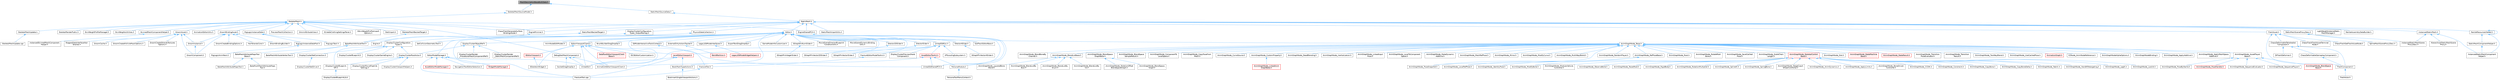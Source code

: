 digraph "MeshDescriptionBaseBulkData.h"
{
 // INTERACTIVE_SVG=YES
 // LATEX_PDF_SIZE
  bgcolor="transparent";
  edge [fontname=Helvetica,fontsize=10,labelfontname=Helvetica,labelfontsize=10];
  node [fontname=Helvetica,fontsize=10,shape=box,height=0.2,width=0.4];
  Node1 [id="Node000001",label="MeshDescriptionBaseBulkData.h",height=0.2,width=0.4,color="gray40", fillcolor="grey60", style="filled", fontcolor="black",tooltip=" "];
  Node1 -> Node2 [id="edge1_Node000001_Node000002",dir="back",color="steelblue1",style="solid",tooltip=" "];
  Node2 [id="Node000002",label="SkeletalMeshSourceModel.h",height=0.2,width=0.4,color="grey40", fillcolor="white", style="filled",URL="$d0/dc6/SkeletalMeshSourceModel_8h.html",tooltip=" "];
  Node2 -> Node3 [id="edge2_Node000002_Node000003",dir="back",color="steelblue1",style="solid",tooltip=" "];
  Node3 [id="Node000003",label="SkeletalMesh.h",height=0.2,width=0.4,color="grey40", fillcolor="white", style="filled",URL="$d6/de7/SkeletalMesh_8h.html",tooltip=" "];
  Node3 -> Node4 [id="edge3_Node000003_Node000004",dir="back",color="steelblue1",style="solid",tooltip=" "];
  Node4 [id="Node000004",label="AnimationEditorUtils.h",height=0.2,width=0.4,color="grey40", fillcolor="white", style="filled",URL="$df/d23/AnimationEditorUtils_8h.html",tooltip=" "];
  Node3 -> Node5 [id="edge4_Node000003_Node000005",dir="back",color="steelblue1",style="solid",tooltip=" "];
  Node5 [id="Node000005",label="ChaosFleshGenerateSurface\lBindingsNode.h",height=0.2,width=0.4,color="grey40", fillcolor="white", style="filled",URL="$db/dca/ChaosFleshGenerateSurfaceBindingsNode_8h.html",tooltip=" "];
  Node3 -> Node6 [id="edge5_Node000003_Node000006",dir="back",color="steelblue1",style="solid",tooltip=" "];
  Node6 [id="Node000006",label="DebugSkelMeshComponent.h",height=0.2,width=0.4,color="grey40", fillcolor="white", style="filled",URL="$d5/d33/DebugSkelMeshComponent_8h.html",tooltip=" "];
  Node6 -> Node7 [id="edge6_Node000006_Node000007",dir="back",color="steelblue1",style="solid",tooltip=" "];
  Node7 [id="Node000007",label="AnimationEditorViewportClient.h",height=0.2,width=0.4,color="grey40", fillcolor="white", style="filled",URL="$d1/d45/AnimationEditorViewportClient_8h.html",tooltip=" "];
  Node6 -> Node8 [id="edge7_Node000006_Node000008",dir="back",color="steelblue1",style="solid",tooltip=" "];
  Node8 [id="Node000008",label="SocketDragDropOp.h",height=0.2,width=0.4,color="grey40", fillcolor="white", style="filled",URL="$d2/d53/SocketDragDropOp_8h.html",tooltip=" "];
  Node6 -> Node9 [id="edge8_Node000006_Node000009",dir="back",color="steelblue1",style="solid",tooltip=" "];
  Node9 [id="Node000009",label="UnrealEd.h",height=0.2,width=0.4,color="grey40", fillcolor="white", style="filled",URL="$d2/d5f/UnrealEd_8h.html",tooltip=" "];
  Node3 -> Node10 [id="edge9_Node000003_Node000010",dir="back",color="steelblue1",style="solid",tooltip=" "];
  Node10 [id="Node000010",label="EngineMinimal.h",height=0.2,width=0.4,color="grey40", fillcolor="white", style="filled",URL="$d0/d2c/EngineMinimal_8h.html",tooltip=" "];
  Node10 -> Node11 [id="edge10_Node000010_Node000011",dir="back",color="steelblue1",style="solid",tooltip=" "];
  Node11 [id="Node000011",label="Engine.h",height=0.2,width=0.4,color="grey40", fillcolor="white", style="filled",URL="$d1/d34/Public_2Engine_8h.html",tooltip=" "];
  Node3 -> Node12 [id="edge11_Node000003_Node000012",dir="back",color="steelblue1",style="solid",tooltip=" "];
  Node12 [id="Node000012",label="EngineSharedPCH.h",height=0.2,width=0.4,color="grey40", fillcolor="white", style="filled",URL="$dc/dbb/EngineSharedPCH_8h.html",tooltip=" "];
  Node12 -> Node13 [id="edge12_Node000012_Node000013",dir="back",color="steelblue1",style="solid",tooltip=" "];
  Node13 [id="Node000013",label="UnrealEdSharedPCH.h",height=0.2,width=0.4,color="grey40", fillcolor="white", style="filled",URL="$d1/de6/UnrealEdSharedPCH_8h.html",tooltip=" "];
  Node3 -> Node14 [id="edge13_Node000003_Node000014",dir="back",color="steelblue1",style="solid",tooltip=" "];
  Node14 [id="Node000014",label="GroomAsset.h",height=0.2,width=0.4,color="grey40", fillcolor="white", style="filled",URL="$d8/df1/GroomAsset_8h.html",tooltip=" "];
  Node14 -> Node15 [id="edge14_Node000014_Node000015",dir="back",color="steelblue1",style="solid",tooltip=" "];
  Node15 [id="Node000015",label="GroomCache.h",height=0.2,width=0.4,color="grey40", fillcolor="white", style="filled",URL="$d7/d6e/GroomCache_8h.html",tooltip=" "];
  Node14 -> Node16 [id="edge15_Node000014_Node000016",dir="back",color="steelblue1",style="solid",tooltip=" "];
  Node16 [id="Node000016",label="GroomComponent.h",height=0.2,width=0.4,color="grey40", fillcolor="white", style="filled",URL="$de/d2e/GroomComponent_8h.html",tooltip=" "];
  Node14 -> Node17 [id="edge16_Node000014_Node000017",dir="back",color="steelblue1",style="solid",tooltip=" "];
  Node17 [id="Node000017",label="GroomCreateFollicleMaskOptions.h",height=0.2,width=0.4,color="grey40", fillcolor="white", style="filled",URL="$d7/d8b/GroomCreateFollicleMaskOptions_8h.html",tooltip=" "];
  Node14 -> Node18 [id="edge17_Node000014_Node000018",dir="back",color="steelblue1",style="solid",tooltip=" "];
  Node18 [id="Node000018",label="GroomCreateStrandsTextures\lOptions.h",height=0.2,width=0.4,color="grey40", fillcolor="white", style="filled",URL="$da/dfc/GroomCreateStrandsTexturesOptions_8h.html",tooltip=" "];
  Node14 -> Node19 [id="edge18_Node000014_Node000019",dir="back",color="steelblue1",style="solid",tooltip=" "];
  Node19 [id="Node000019",label="GroomInstance.h",height=0.2,width=0.4,color="grey40", fillcolor="white", style="filled",URL="$dd/d47/GroomInstance_8h.html",tooltip=" "];
  Node19 -> Node16 [id="edge19_Node000019_Node000016",dir="back",color="steelblue1",style="solid",tooltip=" "];
  Node14 -> Node20 [id="edge20_Node000014_Node000020",dir="back",color="steelblue1",style="solid",tooltip=" "];
  Node20 [id="Node000020",label="NiagaraDataInterfaceHair\lStrands.h",height=0.2,width=0.4,color="grey40", fillcolor="white", style="filled",URL="$da/dd2/NiagaraDataInterfaceHairStrands_8h.html",tooltip=" "];
  Node3 -> Node21 [id="edge21_Node000003_Node000021",dir="back",color="steelblue1",style="solid",tooltip=" "];
  Node21 [id="Node000021",label="GroomBindingAsset.h",height=0.2,width=0.4,color="grey40", fillcolor="white", style="filled",URL="$de/d26/GroomBindingAsset_8h.html",tooltip=" "];
  Node21 -> Node22 [id="edge22_Node000021_Node000022",dir="back",color="steelblue1",style="solid",tooltip=" "];
  Node22 [id="Node000022",label="GroomBindingBuilder.h",height=0.2,width=0.4,color="grey40", fillcolor="white", style="filled",URL="$d2/d2f/GroomBindingBuilder_8h.html",tooltip=" "];
  Node21 -> Node16 [id="edge23_Node000021_Node000016",dir="back",color="steelblue1",style="solid",tooltip=" "];
  Node21 -> Node23 [id="edge24_Node000021_Node000023",dir="back",color="steelblue1",style="solid",tooltip=" "];
  Node23 [id="Node000023",label="GroomCreateBindingOptions.h",height=0.2,width=0.4,color="grey40", fillcolor="white", style="filled",URL="$d5/dba/GroomCreateBindingOptions_8h.html",tooltip=" "];
  Node21 -> Node19 [id="edge25_Node000021_Node000019",dir="back",color="steelblue1",style="solid",tooltip=" "];
  Node21 -> Node24 [id="edge26_Node000021_Node000024",dir="back",color="steelblue1",style="solid",tooltip=" "];
  Node24 [id="Node000024",label="HairStrandsCore.h",height=0.2,width=0.4,color="grey40", fillcolor="white", style="filled",URL="$d7/def/HairStrandsCore_8h.html",tooltip=" "];
  Node3 -> Node25 [id="edge27_Node000003_Node000025",dir="back",color="steelblue1",style="solid",tooltip=" "];
  Node25 [id="Node000025",label="PreviewMeshCollection.h",height=0.2,width=0.4,color="grey40", fillcolor="white", style="filled",URL="$dc/d45/PreviewMeshCollection_8h.html",tooltip=" "];
  Node3 -> Node26 [id="edge28_Node000003_Node000026",dir="back",color="steelblue1",style="solid",tooltip=" "];
  Node26 [id="Node000026",label="RigLogicInstanceData.h",height=0.2,width=0.4,color="grey40", fillcolor="white", style="filled",URL="$d5/d38/RigLogicInstanceData_8h.html",tooltip=" "];
  Node26 -> Node27 [id="edge29_Node000026_Node000027",dir="back",color="steelblue1",style="solid",tooltip=" "];
  Node27 [id="Node000027",label="RigLogicInstanceDataPool.h",height=0.2,width=0.4,color="grey40", fillcolor="white", style="filled",URL="$d3/df0/RigLogicInstanceDataPool_8h.html",tooltip=" "];
  Node27 -> Node28 [id="edge30_Node000027_Node000028",dir="back",color="steelblue1",style="solid",tooltip=" "];
  Node28 [id="Node000028",label="RigLogicAnimNext.h",height=0.2,width=0.4,color="grey40", fillcolor="white", style="filled",URL="$d6/dae/RigLogicAnimNext_8h.html",tooltip=" "];
  Node26 -> Node29 [id="edge31_Node000026_Node000029",dir="back",color="steelblue1",style="solid",tooltip=" "];
  Node29 [id="Node000029",label="RigLogicTask.h",height=0.2,width=0.4,color="grey40", fillcolor="white", style="filled",URL="$dd/de7/RigLogicTask_8h.html",tooltip=" "];
  Node3 -> Node30 [id="edge32_Node000003_Node000030",dir="back",color="steelblue1",style="solid",tooltip=" "];
  Node30 [id="Node000030",label="SAnimAttributeView.h",height=0.2,width=0.4,color="grey40", fillcolor="white", style="filled",URL="$df/d42/SAnimAttributeView_8h.html",tooltip=" "];
  Node3 -> Node31 [id="edge33_Node000003_Node000031",dir="back",color="steelblue1",style="solid",tooltip=" "];
  Node31 [id="Node000031",label="SCreateClothingSettingsPanel.h",height=0.2,width=0.4,color="grey40", fillcolor="white", style="filled",URL="$d1/d49/SCreateClothingSettingsPanel_8h.html",tooltip=" "];
  Node3 -> Node32 [id="edge34_Node000003_Node000032",dir="back",color="steelblue1",style="solid",tooltip=" "];
  Node32 [id="Node000032",label="SSkinWeightProfileImport\lOptions.h",height=0.2,width=0.4,color="grey40", fillcolor="white", style="filled",URL="$d9/d21/SSkinWeightProfileImportOptions_8h.html",tooltip=" "];
  Node3 -> Node33 [id="edge35_Node000003_Node000033",dir="back",color="steelblue1",style="solid",tooltip=" "];
  Node33 [id="Node000033",label="SkelImport.h",height=0.2,width=0.4,color="grey40", fillcolor="white", style="filled",URL="$d2/d8b/SkelImport_8h.html",tooltip=" "];
  Node3 -> Node34 [id="edge36_Node000003_Node000034",dir="back",color="steelblue1",style="solid",tooltip=" "];
  Node34 [id="Node000034",label="SkeletalMeshBackedTarget.h",height=0.2,width=0.4,color="grey40", fillcolor="white", style="filled",URL="$d7/da8/SkeletalMeshBackedTarget_8h.html",tooltip=" "];
  Node34 -> Node35 [id="edge37_Node000034_Node000035",dir="back",color="steelblue1",style="solid",tooltip=" "];
  Node35 [id="Node000035",label="BakeMeshAttributeTool.h",height=0.2,width=0.4,color="grey40", fillcolor="white", style="filled",URL="$d0/d82/BakeMeshAttributeTool_8h.html",tooltip=" "];
  Node35 -> Node36 [id="edge38_Node000035_Node000036",dir="back",color="steelblue1",style="solid",tooltip=" "];
  Node36 [id="Node000036",label="BakeMeshAttributeMapsTool\lBase.h",height=0.2,width=0.4,color="grey40", fillcolor="white", style="filled",URL="$dc/d68/BakeMeshAttributeMapsToolBase_8h.html",tooltip=" "];
  Node36 -> Node37 [id="edge39_Node000036_Node000037",dir="back",color="steelblue1",style="solid",tooltip=" "];
  Node37 [id="Node000037",label="BakeMeshAttributeMapsTool.h",height=0.2,width=0.4,color="grey40", fillcolor="white", style="filled",URL="$d8/d14/BakeMeshAttributeMapsTool_8h.html",tooltip=" "];
  Node36 -> Node38 [id="edge40_Node000036_Node000038",dir="back",color="steelblue1",style="solid",tooltip=" "];
  Node38 [id="Node000038",label="BakeMultiMeshAttributeMaps\lTool.h",height=0.2,width=0.4,color="grey40", fillcolor="white", style="filled",URL="$d7/d65/BakeMultiMeshAttributeMapsTool_8h.html",tooltip=" "];
  Node35 -> Node39 [id="edge41_Node000035_Node000039",dir="back",color="steelblue1",style="solid",tooltip=" "];
  Node39 [id="Node000039",label="BakeMeshAttributeVertexTool.h",height=0.2,width=0.4,color="grey40", fillcolor="white", style="filled",URL="$d6/d76/BakeMeshAttributeVertexTool_8h.html",tooltip=" "];
  Node3 -> Node40 [id="edge42_Node000003_Node000040",dir="back",color="steelblue1",style="solid",tooltip=" "];
  Node40 [id="Node000040",label="SkeletalMeshUpdate.h",height=0.2,width=0.4,color="grey40", fillcolor="white", style="filled",URL="$df/d79/SkeletalMeshUpdate_8h.html",tooltip=" "];
  Node40 -> Node41 [id="edge43_Node000040_Node000041",dir="back",color="steelblue1",style="solid",tooltip=" "];
  Node41 [id="Node000041",label="SkeletalMeshUpdate.cpp",height=0.2,width=0.4,color="grey40", fillcolor="white", style="filled",URL="$db/d45/SkeletalMeshUpdate_8cpp.html",tooltip=" "];
  Node3 -> Node42 [id="edge44_Node000003_Node000042",dir="back",color="steelblue1",style="solid",tooltip=" "];
  Node42 [id="Node000042",label="SkeletalRenderPublic.h",height=0.2,width=0.4,color="grey40", fillcolor="white", style="filled",URL="$d5/d40/SkeletalRenderPublic_8h.html",tooltip=" "];
  Node3 -> Node43 [id="edge45_Node000003_Node000043",dir="back",color="steelblue1",style="solid",tooltip=" "];
  Node43 [id="Node000043",label="SkinWeightProfileManager.h",height=0.2,width=0.4,color="grey40", fillcolor="white", style="filled",URL="$d4/d83/SkinWeightProfileManager_8h.html",tooltip=" "];
  Node3 -> Node44 [id="edge46_Node000003_Node000044",dir="back",color="steelblue1",style="solid",tooltip=" "];
  Node44 [id="Node000044",label="SkinWeightsUtilities.h",height=0.2,width=0.4,color="grey40", fillcolor="white", style="filled",URL="$d1/d40/SkinWeightsUtilities_8h.html",tooltip=" "];
  Node3 -> Node45 [id="edge47_Node000003_Node000045",dir="back",color="steelblue1",style="solid",tooltip=" "];
  Node45 [id="Node000045",label="SkinnedMeshComponentHelper.h",height=0.2,width=0.4,color="grey40", fillcolor="white", style="filled",URL="$db/d81/SkinnedMeshComponentHelper_8h.html",tooltip=" "];
  Node45 -> Node46 [id="edge48_Node000045_Node000046",dir="back",color="steelblue1",style="solid",tooltip=" "];
  Node46 [id="Node000046",label="InstancedSkinnedMeshComponent\lHelper.h",height=0.2,width=0.4,color="grey40", fillcolor="white", style="filled",URL="$d1/d86/InstancedSkinnedMeshComponentHelper_8h.html",tooltip=" "];
  Node1 -> Node47 [id="edge49_Node000001_Node000047",dir="back",color="steelblue1",style="solid",tooltip=" "];
  Node47 [id="Node000047",label="StaticMeshSourceData.h",height=0.2,width=0.4,color="grey40", fillcolor="white", style="filled",URL="$d5/dda/StaticMeshSourceData_8h.html",tooltip=" "];
  Node47 -> Node48 [id="edge50_Node000047_Node000048",dir="back",color="steelblue1",style="solid",tooltip=" "];
  Node48 [id="Node000048",label="StaticMesh.h",height=0.2,width=0.4,color="grey40", fillcolor="white", style="filled",URL="$dc/d8f/StaticMesh_8h.html",tooltip=" "];
  Node48 -> Node5 [id="edge51_Node000048_Node000005",dir="back",color="steelblue1",style="solid",tooltip=" "];
  Node48 -> Node49 [id="edge52_Node000048_Node000049",dir="back",color="steelblue1",style="solid",tooltip=" "];
  Node49 [id="Node000049",label="DisplayClusterConfiguration\lTypes_OutputRemap.h",height=0.2,width=0.4,color="grey40", fillcolor="white", style="filled",URL="$d9/d4f/DisplayClusterConfigurationTypes__OutputRemap_8h.html",tooltip=" "];
  Node49 -> Node50 [id="edge53_Node000049_Node000050",dir="back",color="steelblue1",style="solid",tooltip=" "];
  Node50 [id="Node000050",label="DisplayClusterConfiguration\lTypes.h",height=0.2,width=0.4,color="grey40", fillcolor="white", style="filled",URL="$d5/dc6/DisplayClusterConfigurationTypes_8h.html",tooltip=" "];
  Node50 -> Node51 [id="edge54_Node000050_Node000051",dir="back",color="steelblue1",style="solid",tooltip=" "];
  Node51 [id="Node000051",label="DisplayClusterBlueprint.h",height=0.2,width=0.4,color="grey40", fillcolor="white", style="filled",URL="$d0/d44/DisplayClusterBlueprint_8h.html",tooltip=" "];
  Node50 -> Node52 [id="edge55_Node000050_Node000052",dir="back",color="steelblue1",style="solid",tooltip=" "];
  Node52 [id="Node000052",label="DisplayClusterGameEngine.h",height=0.2,width=0.4,color="grey40", fillcolor="white", style="filled",URL="$da/d8f/DisplayClusterGameEngine_8h.html",tooltip=" "];
  Node50 -> Node53 [id="edge56_Node000050_Node000053",dir="back",color="steelblue1",style="solid",tooltip=" "];
  Node53 [id="Node000053",label="DisplayClusterNetConnection.h",height=0.2,width=0.4,color="grey40", fillcolor="white", style="filled",URL="$d0/df0/DisplayClusterNetConnection_8h.html",tooltip=" "];
  Node53 -> Node54 [id="edge57_Node000053_Node000054",dir="back",color="steelblue1",style="solid",tooltip=" "];
  Node54 [id="Node000054",label="DisplayClusterNetDriver.h",height=0.2,width=0.4,color="grey40", fillcolor="white", style="filled",URL="$db/de1/DisplayClusterNetDriver_8h.html",tooltip=" "];
  Node50 -> Node55 [id="edge58_Node000050_Node000055",dir="back",color="steelblue1",style="solid",tooltip=" "];
  Node55 [id="Node000055",label="DisplayClusterRootActor.h",height=0.2,width=0.4,color="grey40", fillcolor="white", style="filled",URL="$d0/d41/DisplayClusterRootActor_8h.html",tooltip=" "];
  Node55 -> Node56 [id="edge59_Node000055_Node000056",dir="back",color="steelblue1",style="solid",tooltip=" "];
  Node56 [id="Node000056",label="DisplayClusterMoviePipeline\lSettings.h",height=0.2,width=0.4,color="grey40", fillcolor="white", style="filled",URL="$d7/d56/DisplayClusterMoviePipelineSettings_8h.html",tooltip=" "];
  Node55 -> Node57 [id="edge60_Node000055_Node000057",dir="back",color="steelblue1",style="solid",tooltip=" "];
  Node57 [id="Node000057",label="DisplayClusterViewportHelpers.h",height=0.2,width=0.4,color="grey40", fillcolor="white", style="filled",URL="$d6/d8b/DisplayClusterViewportHelpers_8h.html",tooltip=" "];
  Node55 -> Node58 [id="edge61_Node000055_Node000058",dir="back",color="steelblue1",style="solid",tooltip=" "];
  Node58 [id="Node000058",label="IDisplayClusterBlueprint\lAPI.h",height=0.2,width=0.4,color="grey40", fillcolor="white", style="filled",URL="$d6/dd6/IDisplayClusterBlueprintAPI_8h.html",tooltip=" "];
  Node58 -> Node59 [id="edge62_Node000058_Node000059",dir="back",color="steelblue1",style="solid",tooltip=" "];
  Node59 [id="Node000059",label="DisplayClusterBlueprintLib.h",height=0.2,width=0.4,color="grey40", fillcolor="white", style="filled",URL="$d9/d13/DisplayClusterBlueprintLib_8h.html",tooltip=" "];
  Node50 -> Node58 [id="edge63_Node000050_Node000058",dir="back",color="steelblue1",style="solid",tooltip=" "];
  Node48 -> Node60 [id="edge64_Node000048_Node000060",dir="back",color="steelblue1",style="solid",tooltip=" "];
  Node60 [id="Node000060",label="Editor.h",height=0.2,width=0.4,color="grey40", fillcolor="white", style="filled",URL="$de/d6e/Editor_8h.html",tooltip=" "];
  Node60 -> Node61 [id="edge65_Node000060_Node000061",dir="back",color="steelblue1",style="solid",tooltip=" "];
  Node61 [id="Node000061",label="AnimGraphNode_Base.h",height=0.2,width=0.4,color="grey40", fillcolor="white", style="filled",URL="$d0/dfb/AnimGraphNode__Base_8h.html",tooltip=" "];
  Node61 -> Node62 [id="edge66_Node000061_Node000062",dir="back",color="steelblue1",style="solid",tooltip=" "];
  Node62 [id="Node000062",label="AnimGraphNodeAlphaOptions.h",height=0.2,width=0.4,color="grey40", fillcolor="white", style="filled",URL="$d6/df6/AnimGraphNodeAlphaOptions_8h.html",tooltip=" "];
  Node61 -> Node63 [id="edge67_Node000061_Node000063",dir="back",color="steelblue1",style="solid",tooltip=" "];
  Node63 [id="Node000063",label="AnimGraphNodeBinding.h",height=0.2,width=0.4,color="grey40", fillcolor="white", style="filled",URL="$d6/d3b/AnimGraphNodeBinding_8h.html",tooltip=" "];
  Node61 -> Node64 [id="edge68_Node000061_Node000064",dir="back",color="steelblue1",style="solid",tooltip=" "];
  Node64 [id="Node000064",label="AnimGraphNode_ApplyAdditive.h",height=0.2,width=0.4,color="grey40", fillcolor="white", style="filled",URL="$da/d67/AnimGraphNode__ApplyAdditive_8h.html",tooltip=" "];
  Node61 -> Node65 [id="edge69_Node000061_Node000065",dir="back",color="steelblue1",style="solid",tooltip=" "];
  Node65 [id="Node000065",label="AnimGraphNode_ApplyMeshSpace\lAdditive.h",height=0.2,width=0.4,color="grey40", fillcolor="white", style="filled",URL="$dd/dc4/AnimGraphNode__ApplyMeshSpaceAdditive_8h.html",tooltip=" "];
  Node61 -> Node66 [id="edge70_Node000061_Node000066",dir="back",color="steelblue1",style="solid",tooltip=" "];
  Node66 [id="Node000066",label="AnimGraphNode_AssetPlayer\lBase.h",height=0.2,width=0.4,color="grey40", fillcolor="white", style="filled",URL="$d1/d4f/AnimGraphNode__AssetPlayerBase_8h.html",tooltip=" "];
  Node66 -> Node67 [id="edge71_Node000066_Node000067",dir="back",color="steelblue1",style="solid",tooltip=" "];
  Node67 [id="Node000067",label="AnimGraphNode_BlendSpace\lBase.h",height=0.2,width=0.4,color="red", fillcolor="#FFF0F0", style="filled",URL="$d7/d6d/AnimGraphNode__BlendSpaceBase_8h.html",tooltip=" "];
  Node66 -> Node72 [id="edge72_Node000066_Node000072",dir="back",color="steelblue1",style="solid",tooltip=" "];
  Node72 [id="Node000072",label="AnimGraphNode_PoseByName.h",height=0.2,width=0.4,color="grey40", fillcolor="white", style="filled",URL="$d7/d02/AnimGraphNode__PoseByName_8h.html",tooltip=" "];
  Node66 -> Node73 [id="edge73_Node000066_Node000073",dir="back",color="steelblue1",style="solid",tooltip=" "];
  Node73 [id="Node000073",label="AnimGraphNode_PoseHandler.h",height=0.2,width=0.4,color="red", fillcolor="#FFF0F0", style="filled",URL="$df/dfb/AnimGraphNode__PoseHandler_8h.html",tooltip=" "];
  Node66 -> Node76 [id="edge74_Node000066_Node000076",dir="back",color="steelblue1",style="solid",tooltip=" "];
  Node76 [id="Node000076",label="AnimGraphNode_SequenceEvaluator.h",height=0.2,width=0.4,color="grey40", fillcolor="white", style="filled",URL="$d1/d1c/AnimGraphNode__SequenceEvaluator_8h.html",tooltip=" "];
  Node66 -> Node77 [id="edge75_Node000066_Node000077",dir="back",color="steelblue1",style="solid",tooltip=" "];
  Node77 [id="Node000077",label="AnimGraphNode_SequencePlayer.h",height=0.2,width=0.4,color="grey40", fillcolor="white", style="filled",URL="$d2/d91/AnimGraphNode__SequencePlayer_8h.html",tooltip=" "];
  Node61 -> Node78 [id="edge76_Node000061_Node000078",dir="back",color="steelblue1",style="solid",tooltip=" "];
  Node78 [id="Node000078",label="AnimGraphNode_BlendBoneBy\lChannel.h",height=0.2,width=0.4,color="grey40", fillcolor="white", style="filled",URL="$de/da9/AnimGraphNode__BlendBoneByChannel_8h.html",tooltip=" "];
  Node61 -> Node79 [id="edge77_Node000061_Node000079",dir="back",color="steelblue1",style="solid",tooltip=" "];
  Node79 [id="Node000079",label="AnimGraphNode_BlendListBase.h",height=0.2,width=0.4,color="grey40", fillcolor="white", style="filled",URL="$d7/d20/AnimGraphNode__BlendListBase_8h.html",tooltip=" "];
  Node79 -> Node80 [id="edge78_Node000079_Node000080",dir="back",color="steelblue1",style="solid",tooltip=" "];
  Node80 [id="Node000080",label="AnimGraphNode_BlendListBy\lBool.h",height=0.2,width=0.4,color="grey40", fillcolor="white", style="filled",URL="$d9/d9d/AnimGraphNode__BlendListByBool_8h.html",tooltip=" "];
  Node79 -> Node81 [id="edge79_Node000079_Node000081",dir="back",color="steelblue1",style="solid",tooltip=" "];
  Node81 [id="Node000081",label="AnimGraphNode_BlendListBy\lEnum.h",height=0.2,width=0.4,color="grey40", fillcolor="white", style="filled",URL="$de/d60/AnimGraphNode__BlendListByEnum_8h.html",tooltip=" "];
  Node79 -> Node82 [id="edge80_Node000079_Node000082",dir="back",color="steelblue1",style="solid",tooltip=" "];
  Node82 [id="Node000082",label="AnimGraphNode_BlendListBy\lInt.h",height=0.2,width=0.4,color="grey40", fillcolor="white", style="filled",URL="$dc/df2/AnimGraphNode__BlendListByInt_8h.html",tooltip=" "];
  Node79 -> Node83 [id="edge81_Node000079_Node000083",dir="back",color="steelblue1",style="solid",tooltip=" "];
  Node83 [id="Node000083",label="AnimGraphNode_LayeredBone\lBlend.h",height=0.2,width=0.4,color="grey40", fillcolor="white", style="filled",URL="$d2/d01/AnimGraphNode__LayeredBoneBlend_8h.html",tooltip=" "];
  Node61 -> Node84 [id="edge82_Node000061_Node000084",dir="back",color="steelblue1",style="solid",tooltip=" "];
  Node84 [id="Node000084",label="AnimGraphNode_BlendSpace\lGraphBase.h",height=0.2,width=0.4,color="grey40", fillcolor="white", style="filled",URL="$d6/d44/AnimGraphNode__BlendSpaceGraphBase_8h.html",tooltip=" "];
  Node84 -> Node85 [id="edge83_Node000084_Node000085",dir="back",color="steelblue1",style="solid",tooltip=" "];
  Node85 [id="Node000085",label="AnimGraphNode_BlendSpace\lGraph.h",height=0.2,width=0.4,color="grey40", fillcolor="white", style="filled",URL="$d7/d81/AnimGraphNode__BlendSpaceGraph_8h.html",tooltip=" "];
  Node84 -> Node86 [id="edge84_Node000084_Node000086",dir="back",color="steelblue1",style="solid",tooltip=" "];
  Node86 [id="Node000086",label="AnimGraphNode_RotationOffset\lBlendSpaceGraph.h",height=0.2,width=0.4,color="grey40", fillcolor="white", style="filled",URL="$d0/d4c/AnimGraphNode__RotationOffsetBlendSpaceGraph_8h.html",tooltip=" "];
  Node61 -> Node87 [id="edge85_Node000061_Node000087",dir="back",color="steelblue1",style="solid",tooltip=" "];
  Node87 [id="Node000087",label="AnimGraphNode_BlendSpace\lSampleResult.h",height=0.2,width=0.4,color="grey40", fillcolor="white", style="filled",URL="$de/df8/AnimGraphNode__BlendSpaceSampleResult_8h.html",tooltip=" "];
  Node61 -> Node88 [id="edge86_Node000061_Node000088",dir="back",color="steelblue1",style="solid",tooltip=" "];
  Node88 [id="Node000088",label="AnimGraphNode_ComponentTo\lLocalSpace.h",height=0.2,width=0.4,color="grey40", fillcolor="white", style="filled",URL="$d1/d3f/AnimGraphNode__ComponentToLocalSpace_8h.html",tooltip=" "];
  Node61 -> Node89 [id="edge87_Node000061_Node000089",dir="back",color="steelblue1",style="solid",tooltip=" "];
  Node89 [id="Node000089",label="AnimGraphNode_CopyPoseFrom\lMesh.h",height=0.2,width=0.4,color="grey40", fillcolor="white", style="filled",URL="$d6/d71/AnimGraphNode__CopyPoseFromMesh_8h.html",tooltip=" "];
  Node61 -> Node90 [id="edge88_Node000061_Node000090",dir="back",color="steelblue1",style="solid",tooltip=" "];
  Node90 [id="Node000090",label="AnimGraphNode_CurveSource.h",height=0.2,width=0.4,color="grey40", fillcolor="white", style="filled",URL="$dc/de5/AnimGraphNode__CurveSource_8h.html",tooltip=" "];
  Node61 -> Node91 [id="edge89_Node000061_Node000091",dir="back",color="steelblue1",style="solid",tooltip=" "];
  Node91 [id="Node000091",label="AnimGraphNode_CustomProperty.h",height=0.2,width=0.4,color="grey40", fillcolor="white", style="filled",URL="$d8/d3f/AnimGraphNode__CustomProperty_8h.html",tooltip=" "];
  Node91 -> Node92 [id="edge90_Node000091_Node000092",dir="back",color="steelblue1",style="solid",tooltip=" "];
  Node92 [id="Node000092",label="AnimGraphNode_LinkedAnim\lGraphBase.h",height=0.2,width=0.4,color="red", fillcolor="#FFF0F0", style="filled",URL="$d5/de1/AnimGraphNode__LinkedAnimGraphBase_8h.html",tooltip=" "];
  Node61 -> Node95 [id="edge91_Node000061_Node000095",dir="back",color="steelblue1",style="solid",tooltip=" "];
  Node95 [id="Node000095",label="AnimGraphNode_DeadBlending.h",height=0.2,width=0.4,color="grey40", fillcolor="white", style="filled",URL="$d8/d73/AnimGraphNode__DeadBlending_8h.html",tooltip=" "];
  Node61 -> Node96 [id="edge92_Node000061_Node000096",dir="back",color="steelblue1",style="solid",tooltip=" "];
  Node96 [id="Node000096",label="AnimGraphNode_Inertialization.h",height=0.2,width=0.4,color="grey40", fillcolor="white", style="filled",URL="$d7/d66/AnimGraphNode__Inertialization_8h.html",tooltip=" "];
  Node61 -> Node97 [id="edge93_Node000061_Node000097",dir="back",color="steelblue1",style="solid",tooltip=" "];
  Node97 [id="Node000097",label="AnimGraphNode_LinkedInput\lPose.h",height=0.2,width=0.4,color="grey40", fillcolor="white", style="filled",URL="$d7/d8c/AnimGraphNode__LinkedInputPose_8h.html",tooltip=" "];
  Node61 -> Node98 [id="edge94_Node000061_Node000098",dir="back",color="steelblue1",style="solid",tooltip=" "];
  Node98 [id="Node000098",label="AnimGraphNode_LocalToComponent\lSpace.h",height=0.2,width=0.4,color="grey40", fillcolor="white", style="filled",URL="$d6/d01/AnimGraphNode__LocalToComponentSpace_8h.html",tooltip=" "];
  Node61 -> Node99 [id="edge95_Node000061_Node000099",dir="back",color="steelblue1",style="solid",tooltip=" "];
  Node99 [id="Node000099",label="AnimGraphNode_MakeDynamic\lAdditive.h",height=0.2,width=0.4,color="grey40", fillcolor="white", style="filled",URL="$d4/dc9/AnimGraphNode__MakeDynamicAdditive_8h.html",tooltip=" "];
  Node61 -> Node100 [id="edge96_Node000061_Node000100",dir="back",color="steelblue1",style="solid",tooltip=" "];
  Node100 [id="Node000100",label="AnimGraphNode_MeshRefPose.h",height=0.2,width=0.4,color="grey40", fillcolor="white", style="filled",URL="$d3/d58/AnimGraphNode__MeshRefPose_8h.html",tooltip=" "];
  Node61 -> Node101 [id="edge97_Node000061_Node000101",dir="back",color="steelblue1",style="solid",tooltip=" "];
  Node101 [id="Node000101",label="AnimGraphNode_Mirror.h",height=0.2,width=0.4,color="grey40", fillcolor="white", style="filled",URL="$de/d96/AnimGraphNode__Mirror_8h.html",tooltip=" "];
  Node61 -> Node102 [id="edge98_Node000061_Node000102",dir="back",color="steelblue1",style="solid",tooltip=" "];
  Node102 [id="Node000102",label="AnimGraphNode_ModifyCurve.h",height=0.2,width=0.4,color="grey40", fillcolor="white", style="filled",URL="$d5/d09/AnimGraphNode__ModifyCurve_8h.html",tooltip=" "];
  Node61 -> Node103 [id="edge99_Node000061_Node000103",dir="back",color="steelblue1",style="solid",tooltip=" "];
  Node103 [id="Node000103",label="AnimGraphNode_MultiWayBlend.h",height=0.2,width=0.4,color="grey40", fillcolor="white", style="filled",URL="$dd/dcb/AnimGraphNode__MultiWayBlend_8h.html",tooltip=" "];
  Node61 -> Node104 [id="edge100_Node000061_Node000104",dir="back",color="steelblue1",style="solid",tooltip=" "];
  Node104 [id="Node000104",label="AnimGraphNode_PoseSnapshot.h",height=0.2,width=0.4,color="grey40", fillcolor="white", style="filled",URL="$d1/d92/AnimGraphNode__PoseSnapshot_8h.html",tooltip=" "];
  Node61 -> Node105 [id="edge101_Node000061_Node000105",dir="back",color="steelblue1",style="solid",tooltip=" "];
  Node105 [id="Node000105",label="AnimGraphNode_RandomPlayer.h",height=0.2,width=0.4,color="grey40", fillcolor="white", style="filled",URL="$dc/d48/AnimGraphNode__RandomPlayer_8h.html",tooltip=" "];
  Node61 -> Node106 [id="edge102_Node000061_Node000106",dir="back",color="steelblue1",style="solid",tooltip=" "];
  Node106 [id="Node000106",label="AnimGraphNode_RefPoseBase.h",height=0.2,width=0.4,color="grey40", fillcolor="white", style="filled",URL="$d8/d34/AnimGraphNode__RefPoseBase_8h.html",tooltip=" "];
  Node106 -> Node107 [id="edge103_Node000106_Node000107",dir="back",color="steelblue1",style="solid",tooltip=" "];
  Node107 [id="Node000107",label="AnimGraphNode_IdentityPose.h",height=0.2,width=0.4,color="grey40", fillcolor="white", style="filled",URL="$d8/dac/AnimGraphNode__IdentityPose_8h.html",tooltip=" "];
  Node106 -> Node108 [id="edge104_Node000106_Node000108",dir="back",color="steelblue1",style="solid",tooltip=" "];
  Node108 [id="Node000108",label="AnimGraphNode_LocalRefPose.h",height=0.2,width=0.4,color="grey40", fillcolor="white", style="filled",URL="$df/d6f/AnimGraphNode__LocalRefPose_8h.html",tooltip=" "];
  Node106 -> Node104 [id="edge105_Node000106_Node000104",dir="back",color="steelblue1",style="solid",tooltip=" "];
  Node61 -> Node109 [id="edge106_Node000061_Node000109",dir="back",color="steelblue1",style="solid",tooltip=" "];
  Node109 [id="Node000109",label="AnimGraphNode_Root.h",height=0.2,width=0.4,color="grey40", fillcolor="white", style="filled",URL="$d2/d39/AnimGraphNode__Root_8h.html",tooltip=" "];
  Node61 -> Node110 [id="edge107_Node000061_Node000110",dir="back",color="steelblue1",style="solid",tooltip=" "];
  Node110 [id="Node000110",label="AnimGraphNode_RotateRoot\lBone.h",height=0.2,width=0.4,color="grey40", fillcolor="white", style="filled",URL="$d4/de0/AnimGraphNode__RotateRootBone_8h.html",tooltip=" "];
  Node61 -> Node111 [id="edge108_Node000061_Node000111",dir="back",color="steelblue1",style="solid",tooltip=" "];
  Node111 [id="Node000111",label="AnimGraphNode_SaveCached\lPose.h",height=0.2,width=0.4,color="grey40", fillcolor="white", style="filled",URL="$df/d5e/AnimGraphNode__SaveCachedPose_8h.html",tooltip=" "];
  Node61 -> Node112 [id="edge109_Node000061_Node000112",dir="back",color="steelblue1",style="solid",tooltip=" "];
  Node112 [id="Node000112",label="AnimGraphNode_ScaleChain\lLength.h",height=0.2,width=0.4,color="grey40", fillcolor="white", style="filled",URL="$d9/df8/AnimGraphNode__ScaleChainLength_8h.html",tooltip=" "];
  Node61 -> Node113 [id="edge110_Node000061_Node000113",dir="back",color="steelblue1",style="solid",tooltip=" "];
  Node113 [id="Node000113",label="AnimGraphNode_SkeletalControl\lBase.h",height=0.2,width=0.4,color="red", fillcolor="#FFF0F0", style="filled",URL="$d9/dff/AnimGraphNode__SkeletalControlBase_8h.html",tooltip=" "];
  Node113 -> Node114 [id="edge111_Node000113_Node000114",dir="back",color="steelblue1",style="solid",tooltip=" "];
  Node114 [id="Node000114",label="AnimGraphNode_AnimDynamics.h",height=0.2,width=0.4,color="grey40", fillcolor="white", style="filled",URL="$da/dc2/AnimGraphNode__AnimDynamics_8h.html",tooltip=" "];
  Node113 -> Node115 [id="edge112_Node000113_Node000115",dir="back",color="steelblue1",style="solid",tooltip=" "];
  Node115 [id="Node000115",label="AnimGraphNode_ApplyLimits.h",height=0.2,width=0.4,color="grey40", fillcolor="white", style="filled",URL="$dc/d36/AnimGraphNode__ApplyLimits_8h.html",tooltip=" "];
  Node113 -> Node116 [id="edge113_Node000113_Node000116",dir="back",color="steelblue1",style="solid",tooltip=" "];
  Node116 [id="Node000116",label="AnimGraphNode_BoneDriven\lController.h",height=0.2,width=0.4,color="grey40", fillcolor="white", style="filled",URL="$df/df3/AnimGraphNode__BoneDrivenController_8h.html",tooltip=" "];
  Node113 -> Node117 [id="edge114_Node000113_Node000117",dir="back",color="steelblue1",style="solid",tooltip=" "];
  Node117 [id="Node000117",label="AnimGraphNode_CCDIK.h",height=0.2,width=0.4,color="grey40", fillcolor="white", style="filled",URL="$df/d0d/AnimGraphNode__CCDIK_8h.html",tooltip=" "];
  Node113 -> Node118 [id="edge115_Node000113_Node000118",dir="back",color="steelblue1",style="solid",tooltip=" "];
  Node118 [id="Node000118",label="AnimGraphNode_Constraint.h",height=0.2,width=0.4,color="grey40", fillcolor="white", style="filled",URL="$d2/d98/AnimGraphNode__Constraint_8h.html",tooltip=" "];
  Node113 -> Node119 [id="edge116_Node000113_Node000119",dir="back",color="steelblue1",style="solid",tooltip=" "];
  Node119 [id="Node000119",label="AnimGraphNode_CopyBone.h",height=0.2,width=0.4,color="grey40", fillcolor="white", style="filled",URL="$dc/de6/AnimGraphNode__CopyBone_8h.html",tooltip=" "];
  Node113 -> Node120 [id="edge117_Node000113_Node000120",dir="back",color="steelblue1",style="solid",tooltip=" "];
  Node120 [id="Node000120",label="AnimGraphNode_CopyBoneDelta.h",height=0.2,width=0.4,color="grey40", fillcolor="white", style="filled",URL="$d8/d60/AnimGraphNode__CopyBoneDelta_8h.html",tooltip=" "];
  Node113 -> Node121 [id="edge118_Node000113_Node000121",dir="back",color="steelblue1",style="solid",tooltip=" "];
  Node121 [id="Node000121",label="AnimGraphNode_Fabrik.h",height=0.2,width=0.4,color="grey40", fillcolor="white", style="filled",URL="$d6/d79/AnimGraphNode__Fabrik_8h.html",tooltip=" "];
  Node113 -> Node122 [id="edge119_Node000113_Node000122",dir="back",color="steelblue1",style="solid",tooltip=" "];
  Node122 [id="Node000122",label="AnimGraphNode_HandIKRetargeting.h",height=0.2,width=0.4,color="grey40", fillcolor="white", style="filled",URL="$dd/dee/AnimGraphNode__HandIKRetargeting_8h.html",tooltip=" "];
  Node113 -> Node123 [id="edge120_Node000113_Node000123",dir="back",color="steelblue1",style="solid",tooltip=" "];
  Node123 [id="Node000123",label="AnimGraphNode_LegIK.h",height=0.2,width=0.4,color="grey40", fillcolor="white", style="filled",URL="$d3/d59/AnimGraphNode__LegIK_8h.html",tooltip=" "];
  Node113 -> Node124 [id="edge121_Node000113_Node000124",dir="back",color="steelblue1",style="solid",tooltip=" "];
  Node124 [id="Node000124",label="AnimGraphNode_LookAt.h",height=0.2,width=0.4,color="grey40", fillcolor="white", style="filled",URL="$dd/de3/AnimGraphNode__LookAt_8h.html",tooltip=" "];
  Node113 -> Node125 [id="edge122_Node000113_Node000125",dir="back",color="steelblue1",style="solid",tooltip=" "];
  Node125 [id="Node000125",label="AnimGraphNode_ModifyBone.h",height=0.2,width=0.4,color="grey40", fillcolor="white", style="filled",URL="$d1/d8e/AnimGraphNode__ModifyBone_8h.html",tooltip=" "];
  Node113 -> Node126 [id="edge123_Node000113_Node000126",dir="back",color="steelblue1",style="solid",tooltip=" "];
  Node126 [id="Node000126",label="AnimGraphNode_ModularVehicle\lController.h",height=0.2,width=0.4,color="grey40", fillcolor="white", style="filled",URL="$d3/d04/AnimGraphNode__ModularVehicleController_8h.html",tooltip=" "];
  Node113 -> Node127 [id="edge124_Node000113_Node000127",dir="back",color="steelblue1",style="solid",tooltip=" "];
  Node127 [id="Node000127",label="AnimGraphNode_ObserveBone.h",height=0.2,width=0.4,color="grey40", fillcolor="white", style="filled",URL="$d0/dcc/AnimGraphNode__ObserveBone_8h.html",tooltip=" "];
  Node113 -> Node128 [id="edge125_Node000113_Node000128",dir="back",color="steelblue1",style="solid",tooltip=" "];
  Node128 [id="Node000128",label="AnimGraphNode_ResetRoot.h",height=0.2,width=0.4,color="grey40", fillcolor="white", style="filled",URL="$dd/da9/AnimGraphNode__ResetRoot_8h.html",tooltip=" "];
  Node113 -> Node129 [id="edge126_Node000113_Node000129",dir="back",color="steelblue1",style="solid",tooltip=" "];
  Node129 [id="Node000129",label="AnimGraphNode_RigidBody.h",height=0.2,width=0.4,color="grey40", fillcolor="white", style="filled",URL="$d0/d05/AnimGraphNode__RigidBody_8h.html",tooltip=" "];
  Node113 -> Node130 [id="edge127_Node000113_Node000130",dir="back",color="steelblue1",style="solid",tooltip=" "];
  Node130 [id="Node000130",label="AnimGraphNode_RotationMultiplier.h",height=0.2,width=0.4,color="grey40", fillcolor="white", style="filled",URL="$d6/d16/AnimGraphNode__RotationMultiplier_8h.html",tooltip=" "];
  Node113 -> Node131 [id="edge128_Node000113_Node000131",dir="back",color="steelblue1",style="solid",tooltip=" "];
  Node131 [id="Node000131",label="AnimGraphNode_SplineIK.h",height=0.2,width=0.4,color="grey40", fillcolor="white", style="filled",URL="$d0/d7e/AnimGraphNode__SplineIK_8h.html",tooltip=" "];
  Node113 -> Node132 [id="edge129_Node000113_Node000132",dir="back",color="steelblue1",style="solid",tooltip=" "];
  Node132 [id="Node000132",label="AnimGraphNode_SpringBone.h",height=0.2,width=0.4,color="grey40", fillcolor="white", style="filled",URL="$dc/d38/AnimGraphNode__SpringBone_8h.html",tooltip=" "];
  Node113 -> Node133 [id="edge130_Node000113_Node000133",dir="back",color="steelblue1",style="solid",tooltip=" "];
  Node133 [id="Node000133",label="AnimGraphNode_StageCoach\lWheelController.h",height=0.2,width=0.4,color="grey40", fillcolor="white", style="filled",URL="$d6/dbe/AnimGraphNode__StageCoachWheelController_8h.html",tooltip=" "];
  Node61 -> Node138 [id="edge131_Node000061_Node000138",dir="back",color="steelblue1",style="solid",tooltip=" "];
  Node138 [id="Node000138",label="AnimGraphNode_Slot.h",height=0.2,width=0.4,color="grey40", fillcolor="white", style="filled",URL="$df/d63/AnimGraphNode__Slot_8h.html",tooltip=" "];
  Node61 -> Node139 [id="edge132_Node000061_Node000139",dir="back",color="steelblue1",style="solid",tooltip=" "];
  Node139 [id="Node000139",label="AnimGraphNode_StateMachine\lBase.h",height=0.2,width=0.4,color="red", fillcolor="#FFF0F0", style="filled",URL="$dc/d11/AnimGraphNode__StateMachineBase_8h.html",tooltip=" "];
  Node61 -> Node141 [id="edge133_Node000061_Node000141",dir="back",color="steelblue1",style="solid",tooltip=" "];
  Node141 [id="Node000141",label="AnimGraphNode_StateResult.h",height=0.2,width=0.4,color="red", fillcolor="#FFF0F0", style="filled",URL="$d3/d7e/AnimGraphNode__StateResult_8h.html",tooltip=" "];
  Node61 -> Node143 [id="edge134_Node000061_Node000143",dir="back",color="steelblue1",style="solid",tooltip=" "];
  Node143 [id="Node000143",label="AnimGraphNode_Transition\lPoseEvaluator.h",height=0.2,width=0.4,color="grey40", fillcolor="white", style="filled",URL="$d8/dec/AnimGraphNode__TransitionPoseEvaluator_8h.html",tooltip=" "];
  Node61 -> Node144 [id="edge135_Node000061_Node000144",dir="back",color="steelblue1",style="solid",tooltip=" "];
  Node144 [id="Node000144",label="AnimGraphNode_Transition\lResult.h",height=0.2,width=0.4,color="grey40", fillcolor="white", style="filled",URL="$d7/d74/AnimGraphNode__TransitionResult_8h.html",tooltip=" "];
  Node61 -> Node145 [id="edge136_Node000061_Node000145",dir="back",color="steelblue1",style="solid",tooltip=" "];
  Node145 [id="Node000145",label="AnimGraphNode_TwoWayBlend.h",height=0.2,width=0.4,color="grey40", fillcolor="white", style="filled",URL="$d0/df0/AnimGraphNode__TwoWayBlend_8h.html",tooltip=" "];
  Node61 -> Node146 [id="edge137_Node000061_Node000146",dir="back",color="steelblue1",style="solid",tooltip=" "];
  Node146 [id="Node000146",label="AnimGraphNode_UseCachedPose.h",height=0.2,width=0.4,color="grey40", fillcolor="white", style="filled",URL="$d8/d30/AnimGraphNode__UseCachedPose_8h.html",tooltip=" "];
  Node61 -> Node147 [id="edge138_Node000061_Node000147",dir="back",color="steelblue1",style="solid",tooltip=" "];
  Node147 [id="Node000147",label="AnimationGraph.h",height=0.2,width=0.4,color="red", fillcolor="#FFF0F0", style="filled",URL="$df/d2e/AnimationGraph_8h.html",tooltip=" "];
  Node61 -> Node152 [id="edge139_Node000061_Node000152",dir="back",color="steelblue1",style="solid",tooltip=" "];
  Node152 [id="Node000152",label="K2Node_AnimNodeReference.h",height=0.2,width=0.4,color="grey40", fillcolor="white", style="filled",URL="$d2/d81/K2Node__AnimNodeReference_8h.html",tooltip=" "];
  Node60 -> Node153 [id="edge140_Node000060_Node000153",dir="back",color="steelblue1",style="solid",tooltip=" "];
  Node153 [id="Node000153",label="AnimNodeEditModes.h",height=0.2,width=0.4,color="grey40", fillcolor="white", style="filled",URL="$db/dde/AnimNodeEditModes_8h.html",tooltip=" "];
  Node60 -> Node154 [id="edge141_Node000060_Node000154",dir="back",color="steelblue1",style="solid",tooltip=" "];
  Node154 [id="Node000154",label="BookMarkTypeActions.h",height=0.2,width=0.4,color="grey40", fillcolor="white", style="filled",URL="$d0/d2f/BookMarkTypeActions_8h.html",tooltip=" "];
  Node154 -> Node155 [id="edge142_Node000154_Node000155",dir="back",color="steelblue1",style="solid",tooltip=" "];
  Node155 [id="Node000155",label="BookmarkSingleViewportActions.h",height=0.2,width=0.4,color="grey40", fillcolor="white", style="filled",URL="$d3/dd5/BookmarkSingleViewportActions_8h.html",tooltip=" "];
  Node60 -> Node156 [id="edge143_Node000060_Node000156",dir="back",color="steelblue1",style="solid",tooltip=" "];
  Node156 [id="Node000156",label="BrushBuilderDragDropOp.h",height=0.2,width=0.4,color="grey40", fillcolor="white", style="filled",URL="$d9/d56/BrushBuilderDragDropOp_8h.html",tooltip=" "];
  Node60 -> Node157 [id="edge144_Node000060_Node000157",dir="back",color="steelblue1",style="solid",tooltip=" "];
  Node157 [id="Node000157",label="DisplayClusterObjectRef.h",height=0.2,width=0.4,color="grey40", fillcolor="white", style="filled",URL="$d9/d87/DisplayClusterObjectRef_8h.html",tooltip=" "];
  Node157 -> Node158 [id="edge145_Node000157_Node000158",dir="back",color="steelblue1",style="solid",tooltip=" "];
  Node158 [id="Node000158",label="DisplayClusterRender\l_ProceduralMeshComponentRef.h",height=0.2,width=0.4,color="grey40", fillcolor="white", style="filled",URL="$da/dbe/DisplayClusterRender__ProceduralMeshComponentRef_8h.html",tooltip=" "];
  Node157 -> Node159 [id="edge146_Node000157_Node000159",dir="back",color="steelblue1",style="solid",tooltip=" "];
  Node159 [id="Node000159",label="DisplayClusterRender\l_StaticMeshComponentRef.h",height=0.2,width=0.4,color="grey40", fillcolor="white", style="filled",URL="$dd/d84/DisplayClusterRender__StaticMeshComponentRef_8h.html",tooltip=" "];
  Node157 -> Node55 [id="edge147_Node000157_Node000055",dir="back",color="steelblue1",style="solid",tooltip=" "];
  Node60 -> Node160 [id="edge148_Node000060_Node000160",dir="back",color="steelblue1",style="solid",tooltip=" "];
  Node160 [id="Node000160",label="EdModeInteractiveToolsContext.h",height=0.2,width=0.4,color="grey40", fillcolor="white", style="filled",URL="$d7/da4/EdModeInteractiveToolsContext_8h.html",tooltip=" "];
  Node160 -> Node161 [id="edge149_Node000160_Node000161",dir="back",color="steelblue1",style="solid",tooltip=" "];
  Node161 [id="Node000161",label="FractureTool.h",height=0.2,width=0.4,color="grey40", fillcolor="white", style="filled",URL="$d4/d30/FractureTool_8h.html",tooltip=" "];
  Node161 -> Node162 [id="edge150_Node000161_Node000162",dir="back",color="steelblue1",style="solid",tooltip=" "];
  Node162 [id="Node000162",label="FractureTool.cpp",height=0.2,width=0.4,color="grey40", fillcolor="white", style="filled",URL="$dc/d9a/FractureTool_8cpp.html",tooltip=" "];
  Node60 -> Node163 [id="edge151_Node000060_Node000163",dir="back",color="steelblue1",style="solid",tooltip=" "];
  Node163 [id="Node000163",label="EditorModeManager.h",height=0.2,width=0.4,color="grey40", fillcolor="white", style="filled",URL="$d9/dca/EditorModeManager_8h.html",tooltip=" "];
  Node163 -> Node164 [id="edge152_Node000163_Node000164",dir="back",color="steelblue1",style="solid",tooltip=" "];
  Node164 [id="Node000164",label="AssetEditorModeManager.h",height=0.2,width=0.4,color="red", fillcolor="#FFF0F0", style="filled",URL="$db/d83/AssetEditorModeManager_8h.html",tooltip=" "];
  Node163 -> Node162 [id="edge153_Node000163_Node000162",dir="back",color="steelblue1",style="solid",tooltip=" "];
  Node163 -> Node166 [id="edge154_Node000163_Node000166",dir="back",color="steelblue1",style="solid",tooltip=" "];
  Node166 [id="Node000166",label="NavigationToolEditorSelection.h",height=0.2,width=0.4,color="grey40", fillcolor="white", style="filled",URL="$d8/dc1/NavigationToolEditorSelection_8h.html",tooltip=" "];
  Node163 -> Node9 [id="edge155_Node000163_Node000009",dir="back",color="steelblue1",style="solid",tooltip=" "];
  Node163 -> Node167 [id="edge156_Node000163_Node000167",dir="back",color="steelblue1",style="solid",tooltip=" "];
  Node167 [id="Node000167",label="WidgetModeManager.h",height=0.2,width=0.4,color="red", fillcolor="#FFF0F0", style="filled",URL="$d7/d49/WidgetModeManager_8h.html",tooltip=" "];
  Node60 -> Node169 [id="edge157_Node000060_Node000169",dir="back",color="steelblue1",style="solid",tooltip=" "];
  Node169 [id="Node000169",label="EditorViewportClient.h",height=0.2,width=0.4,color="grey40", fillcolor="white", style="filled",URL="$d4/d41/EditorViewportClient_8h.html",tooltip=" "];
  Node169 -> Node7 [id="edge158_Node000169_Node000007",dir="back",color="steelblue1",style="solid",tooltip=" "];
  Node169 -> Node170 [id="edge159_Node000169_Node000170",dir="back",color="steelblue1",style="solid",tooltip=" "];
  Node170 [id="Node000170",label="DataflowEditorViewportClient\lBase.h",height=0.2,width=0.4,color="red", fillcolor="#FFF0F0", style="filled",URL="$d8/ddd/DataflowEditorViewportClientBase_8h.html",tooltip=" "];
  Node169 -> Node173 [id="edge160_Node000169_Node000173",dir="back",color="steelblue1",style="solid",tooltip=" "];
  Node173 [id="Node000173",label="ISCSEditorCustomization.h",height=0.2,width=0.4,color="grey40", fillcolor="white", style="filled",URL="$de/d19/ISCSEditorCustomization_8h.html",tooltip=" "];
  Node169 -> Node174 [id="edge161_Node000169_Node000174",dir="back",color="steelblue1",style="solid",tooltip=" "];
  Node174 [id="Node000174",label="LevelEditorViewport.h",height=0.2,width=0.4,color="red", fillcolor="#FFF0F0", style="filled",URL="$d4/ddf/LevelEditorViewport_8h.html",tooltip=" "];
  Node174 -> Node154 [id="edge162_Node000174_Node000154",dir="back",color="steelblue1",style="solid",tooltip=" "];
  Node174 -> Node162 [id="edge163_Node000174_Node000162",dir="back",color="steelblue1",style="solid",tooltip=" "];
  Node174 -> Node9 [id="edge164_Node000174_Node000009",dir="back",color="steelblue1",style="solid",tooltip=" "];
  Node169 -> Node177 [id="edge165_Node000169_Node000177",dir="back",color="steelblue1",style="solid",tooltip=" "];
  Node177 [id="Node000177",label="SEditorViewport.h",height=0.2,width=0.4,color="red", fillcolor="#FFF0F0", style="filled",URL="$dd/de0/SEditorViewport_8h.html",tooltip=" "];
  Node177 -> Node187 [id="edge166_Node000177_Node000187",dir="back",color="steelblue1",style="solid",tooltip=" "];
  Node187 [id="Node000187",label="SSkeletonWidget.h",height=0.2,width=0.4,color="grey40", fillcolor="white", style="filled",URL="$dd/da7/SSkeletonWidget_8h.html",tooltip=" "];
  Node169 -> Node187 [id="edge167_Node000169_Node000187",dir="back",color="steelblue1",style="solid",tooltip=" "];
  Node169 -> Node9 [id="edge168_Node000169_Node000009",dir="back",color="steelblue1",style="solid",tooltip=" "];
  Node169 -> Node13 [id="edge169_Node000169_Node000013",dir="back",color="steelblue1",style="solid",tooltip=" "];
  Node60 -> Node188 [id="edge170_Node000060_Node000188",dir="back",color="steelblue1",style="solid",tooltip=" "];
  Node188 [id="Node000188",label="ExportTextDragDropOp.h",height=0.2,width=0.4,color="grey40", fillcolor="white", style="filled",URL="$de/d5c/ExportTextDragDropOp_8h.html",tooltip=" "];
  Node60 -> Node189 [id="edge171_Node000060_Node000189",dir="back",color="steelblue1",style="solid",tooltip=" "];
  Node189 [id="Node000189",label="ExternalDirtyActorsTracker.h",height=0.2,width=0.4,color="grey40", fillcolor="white", style="filled",URL="$db/d89/ExternalDirtyActorsTracker_8h.html",tooltip=" "];
  Node189 -> Node190 [id="edge172_Node000189_Node000190",dir="back",color="steelblue1",style="solid",tooltip=" "];
  Node190 [id="Node000190",label="WorldPartition.h",height=0.2,width=0.4,color="red", fillcolor="#FFF0F0", style="filled",URL="$de/d1e/WorldPartition_8h.html",tooltip=" "];
  Node60 -> Node162 [id="edge173_Node000060_Node000162",dir="back",color="steelblue1",style="solid",tooltip=" "];
  Node60 -> Node208 [id="edge174_Node000060_Node000208",dir="back",color="steelblue1",style="solid",tooltip=" "];
  Node208 [id="Node000208",label="GameModeInfoCustomizer.h",height=0.2,width=0.4,color="grey40", fillcolor="white", style="filled",URL="$d5/df3/GameModeInfoCustomizer_8h.html",tooltip=" "];
  Node60 -> Node209 [id="edge175_Node000060_Node000209",dir="back",color="steelblue1",style="solid",tooltip=" "];
  Node209 [id="Node000209",label="LegacyEdModeInterfaces.h",height=0.2,width=0.4,color="grey40", fillcolor="white", style="filled",URL="$da/d0a/LegacyEdModeInterfaces_8h.html",tooltip=" "];
  Node209 -> Node210 [id="edge176_Node000209_Node000210",dir="back",color="steelblue1",style="solid",tooltip=" "];
  Node210 [id="Node000210",label="LegacyEdModeWidgetHelpers.h",height=0.2,width=0.4,color="red", fillcolor="#FFF0F0", style="filled",URL="$da/dc8/LegacyEdModeWidgetHelpers_8h.html",tooltip=" "];
  Node60 -> Node216 [id="edge177_Node000060_Node000216",dir="back",color="steelblue1",style="solid",tooltip=" "];
  Node216 [id="Node000216",label="MovieSceneDirectorBlueprint\lConditionUtils.h",height=0.2,width=0.4,color="grey40", fillcolor="white", style="filled",URL="$d4/d8a/MovieSceneDirectorBlueprintConditionUtils_8h.html",tooltip=" "];
  Node60 -> Node217 [id="edge178_Node000060_Node000217",dir="back",color="steelblue1",style="solid",tooltip=" "];
  Node217 [id="Node000217",label="MovieSceneDynamicBinding\lUtils.h",height=0.2,width=0.4,color="grey40", fillcolor="white", style="filled",URL="$df/dce/MovieSceneDynamicBindingUtils_8h.html",tooltip=" "];
  Node60 -> Node218 [id="edge179_Node000060_Node000218",dir="back",color="steelblue1",style="solid",tooltip=" "];
  Node218 [id="Node000218",label="PersonaModule.h",height=0.2,width=0.4,color="grey40", fillcolor="white", style="filled",URL="$de/d74/PersonaModule_8h.html",tooltip=" "];
  Node218 -> Node219 [id="edge180_Node000218_Node000219",dir="back",color="steelblue1",style="solid",tooltip=" "];
  Node219 [id="Node000219",label="PersonaToolMenuContext.h",height=0.2,width=0.4,color="grey40", fillcolor="white", style="filled",URL="$d6/d6c/PersonaToolMenuContext_8h.html",tooltip=" "];
  Node60 -> Node220 [id="edge181_Node000060_Node000220",dir="back",color="steelblue1",style="solid",tooltip=" "];
  Node220 [id="Node000220",label="SGraphPinNumSlider.h",height=0.2,width=0.4,color="grey40", fillcolor="white", style="filled",URL="$d5/d00/SGraphPinNumSlider_8h.html",tooltip=" "];
  Node220 -> Node221 [id="edge182_Node000220_Node000221",dir="back",color="steelblue1",style="solid",tooltip=" "];
  Node221 [id="Node000221",label="SGraphPinIntegerSlider.h",height=0.2,width=0.4,color="grey40", fillcolor="white", style="filled",URL="$da/d60/SGraphPinIntegerSlider_8h.html",tooltip=" "];
  Node60 -> Node222 [id="edge183_Node000060_Node000222",dir="back",color="steelblue1",style="solid",tooltip=" "];
  Node222 [id="Node000222",label="SGraphPinVector2DSlider.h",height=0.2,width=0.4,color="grey40", fillcolor="white", style="filled",URL="$d7/d05/SGraphPinVector2DSlider_8h.html",tooltip=" "];
  Node60 -> Node223 [id="edge184_Node000060_Node000223",dir="back",color="steelblue1",style="solid",tooltip=" "];
  Node223 [id="Node000223",label="SGraphPinVectorSlider.h",height=0.2,width=0.4,color="grey40", fillcolor="white", style="filled",URL="$dc/d38/SGraphPinVectorSlider_8h.html",tooltip=" "];
  Node60 -> Node224 [id="edge185_Node000060_Node000224",dir="back",color="steelblue1",style="solid",tooltip=" "];
  Node224 [id="Node000224",label="SVector2DSlider.h",height=0.2,width=0.4,color="grey40", fillcolor="white", style="filled",URL="$de/d67/SVector2DSlider_8h.html",tooltip=" "];
  Node224 -> Node222 [id="edge186_Node000224_Node000222",dir="back",color="steelblue1",style="solid",tooltip=" "];
  Node60 -> Node225 [id="edge187_Node000060_Node000225",dir="back",color="steelblue1",style="solid",tooltip=" "];
  Node225 [id="Node000225",label="SVector4Slider.h",height=0.2,width=0.4,color="grey40", fillcolor="white", style="filled",URL="$d4/dec/SVector4Slider_8h.html",tooltip=" "];
  Node225 -> Node226 [id="edge188_Node000225_Node000226",dir="back",color="steelblue1",style="solid",tooltip=" "];
  Node226 [id="Node000226",label="SGraphPinVector4Slider.h",height=0.2,width=0.4,color="grey40", fillcolor="white", style="filled",URL="$d9/db8/SGraphPinVector4Slider_8h.html",tooltip=" "];
  Node60 -> Node227 [id="edge189_Node000060_Node000227",dir="back",color="steelblue1",style="solid",tooltip=" "];
  Node227 [id="Node000227",label="SVectorSlider.h",height=0.2,width=0.4,color="grey40", fillcolor="white", style="filled",URL="$d2/db5/SVectorSlider_8h.html",tooltip=" "];
  Node227 -> Node223 [id="edge190_Node000227_Node000223",dir="back",color="steelblue1",style="solid",tooltip=" "];
  Node60 -> Node228 [id="edge191_Node000060_Node000228",dir="back",color="steelblue1",style="solid",tooltip=" "];
  Node228 [id="Node000228",label="SubTrackEditorBase.h",height=0.2,width=0.4,color="grey40", fillcolor="white", style="filled",URL="$db/d33/SubTrackEditorBase_8h.html",tooltip=" "];
  Node60 -> Node9 [id="edge192_Node000060_Node000009",dir="back",color="steelblue1",style="solid",tooltip=" "];
  Node60 -> Node229 [id="edge193_Node000060_Node000229",dir="back",color="steelblue1",style="solid",tooltip=" "];
  Node229 [id="Node000229",label="UnrealEdMisc.h",height=0.2,width=0.4,color="grey40", fillcolor="white", style="filled",URL="$da/d70/UnrealEdMisc_8h.html",tooltip=" "];
  Node229 -> Node230 [id="edge194_Node000229_Node000230",dir="back",color="steelblue1",style="solid",tooltip=" "];
  Node230 [id="Node000230",label="AssetEditorToolkit.h",height=0.2,width=0.4,color="red", fillcolor="#FFF0F0", style="filled",URL="$d9/d8b/AssetEditorToolkit_8h.html",tooltip=" "];
  Node230 -> Node7 [id="edge195_Node000230_Node000007",dir="back",color="steelblue1",style="solid",tooltip=" "];
  Node230 -> Node218 [id="edge196_Node000230_Node000218",dir="back",color="steelblue1",style="solid",tooltip=" "];
  Node230 -> Node13 [id="edge197_Node000230_Node000013",dir="back",color="steelblue1",style="solid",tooltip=" "];
  Node229 -> Node285 [id="edge198_Node000229_Node000285",dir="back",color="steelblue1",style="solid",tooltip=" "];
  Node285 [id="Node000285",label="DisplayClusterPreviewShare\lComponent.h",height=0.2,width=0.4,color="grey40", fillcolor="white", style="filled",URL="$d0/d2c/DisplayClusterPreviewShareComponent_8h.html",tooltip=" "];
  Node229 -> Node286 [id="edge199_Node000229_Node000286",dir="back",color="steelblue1",style="solid",tooltip=" "];
  Node286 [id="Node000286",label="FractureEditorModeToolkit.h",height=0.2,width=0.4,color="grey40", fillcolor="white", style="filled",URL="$da/d01/FractureEditorModeToolkit_8h.html",tooltip=" "];
  Node286 -> Node161 [id="edge200_Node000286_Node000161",dir="back",color="steelblue1",style="solid",tooltip=" "];
  Node229 -> Node174 [id="edge201_Node000229_Node000174",dir="back",color="steelblue1",style="solid",tooltip=" "];
  Node229 -> Node9 [id="edge202_Node000229_Node000009",dir="back",color="steelblue1",style="solid",tooltip=" "];
  Node229 -> Node287 [id="edge203_Node000229_Node000287",dir="back",color="steelblue1",style="solid",tooltip=" "];
  Node287 [id="Node000287",label="VPScoutingSubsystem.h",height=0.2,width=0.4,color="grey40", fillcolor="white", style="filled",URL="$df/d2a/VPScoutingSubsystem_8h.html",tooltip=" "];
  Node60 -> Node13 [id="edge204_Node000060_Node000013",dir="back",color="steelblue1",style="solid",tooltip=" "];
  Node48 -> Node10 [id="edge205_Node000048_Node000010",dir="back",color="steelblue1",style="solid",tooltip=" "];
  Node48 -> Node12 [id="edge206_Node000048_Node000012",dir="back",color="steelblue1",style="solid",tooltip=" "];
  Node48 -> Node288 [id="edge207_Node000048_Node000288",dir="back",color="steelblue1",style="solid",tooltip=" "];
  Node288 [id="Node000288",label="FleshAsset.h",height=0.2,width=0.4,color="grey40", fillcolor="white", style="filled",URL="$d7/d5c/FleshAsset_8h.html",tooltip=" "];
  Node288 -> Node289 [id="edge208_Node000288_Node000289",dir="back",color="steelblue1",style="solid",tooltip=" "];
  Node289 [id="Node000289",label="ChaosDeformableTetrahedral\lComponent.h",height=0.2,width=0.4,color="grey40", fillcolor="white", style="filled",URL="$d3/db3/ChaosDeformableTetrahedralComponent_8h.html",tooltip=" "];
  Node289 -> Node290 [id="edge209_Node000289_Node000290",dir="back",color="steelblue1",style="solid",tooltip=" "];
  Node290 [id="Node000290",label="ChaosDeformableGameplayComponent.h",height=0.2,width=0.4,color="grey40", fillcolor="white", style="filled",URL="$d4/de0/ChaosDeformableGameplayComponent_8h.html",tooltip=" "];
  Node290 -> Node291 [id="edge210_Node000290_Node000291",dir="back",color="steelblue1",style="solid",tooltip=" "];
  Node291 [id="Node000291",label="FleshComponent.h",height=0.2,width=0.4,color="grey40", fillcolor="white", style="filled",URL="$d0/d29/FleshComponent_8h.html",tooltip=" "];
  Node291 -> Node292 [id="edge211_Node000291_Node000292",dir="back",color="steelblue1",style="solid",tooltip=" "];
  Node292 [id="Node000292",label="FleshActor.h",height=0.2,width=0.4,color="grey40", fillcolor="white", style="filled",URL="$d1/d7e/FleshActor_8h.html",tooltip=" "];
  Node289 -> Node293 [id="edge212_Node000289_Node000293",dir="back",color="steelblue1",style="solid",tooltip=" "];
  Node293 [id="Node000293",label="DIFleshDeformer.h",height=0.2,width=0.4,color="grey40", fillcolor="white", style="filled",URL="$d6/d60/DIFleshDeformer_8h.html",tooltip=" "];
  Node289 -> Node291 [id="edge213_Node000289_Node000291",dir="back",color="steelblue1",style="solid",tooltip=" "];
  Node288 -> Node294 [id="edge214_Node000288_Node000294",dir="back",color="steelblue1",style="solid",tooltip=" "];
  Node294 [id="Node000294",label="ChaosFleshFleshAssetTerminal\lNode.h",height=0.2,width=0.4,color="grey40", fillcolor="white", style="filled",URL="$d6/d93/ChaosFleshFleshAssetTerminalNode_8h.html",tooltip=" "];
  Node288 -> Node295 [id="edge215_Node000288_Node000295",dir="back",color="steelblue1",style="solid",tooltip=" "];
  Node295 [id="Node000295",label="ChaosFleshGetFleshAssetNode.h",height=0.2,width=0.4,color="grey40", fillcolor="white", style="filled",URL="$d1/d4b/ChaosFleshGetFleshAssetNode_8h.html",tooltip=" "];
  Node288 -> Node291 [id="edge216_Node000288_Node000291",dir="back",color="steelblue1",style="solid",tooltip=" "];
  Node48 -> Node296 [id="edge217_Node000048_Node000296",dir="back",color="steelblue1",style="solid",tooltip=" "];
  Node296 [id="Node000296",label="InstancedStaticMesh.h",height=0.2,width=0.4,color="grey40", fillcolor="white", style="filled",URL="$dd/d89/InstancedStaticMesh_8h.html",tooltip=" "];
  Node296 -> Node297 [id="edge218_Node000296_Node000297",dir="back",color="steelblue1",style="solid",tooltip=" "];
  Node297 [id="Node000297",label="HierarchicalStaticMeshScene\lProxy.h",height=0.2,width=0.4,color="grey40", fillcolor="white", style="filled",URL="$d3/d4d/HierarchicalStaticMeshSceneProxy_8h.html",tooltip=" "];
  Node296 -> Node298 [id="edge219_Node000296_Node000298",dir="back",color="steelblue1",style="solid",tooltip=" "];
  Node298 [id="Node000298",label="InstancedStaticMeshComponent\lHelper.h",height=0.2,width=0.4,color="grey40", fillcolor="white", style="filled",URL="$dc/dc7/InstancedStaticMeshComponentHelper_8h.html",tooltip=" "];
  Node296 -> Node299 [id="edge220_Node000296_Node000299",dir="back",color="steelblue1",style="solid",tooltip=" "];
  Node299 [id="Node000299",label="InstancedStaticMeshScene\lProxyDesc.h",height=0.2,width=0.4,color="grey40", fillcolor="white", style="filled",URL="$db/dcf/InstancedStaticMeshSceneProxyDesc_8h.html",tooltip=" "];
  Node48 -> Node300 [id="edge221_Node000048_Node000300",dir="back",color="steelblue1",style="solid",tooltip=" "];
  Node300 [id="Node000300",label="LightWeightInstanceStatic\lMeshManager.h",height=0.2,width=0.4,color="grey40", fillcolor="white", style="filled",URL="$d4/d75/LightWeightInstanceStaticMeshManager_8h.html",tooltip=" "];
  Node48 -> Node301 [id="edge222_Node000048_Node000301",dir="back",color="steelblue1",style="solid",tooltip=" "];
  Node301 [id="Node000301",label="NaniteAssemblyDataBuilder.h",height=0.2,width=0.4,color="grey40", fillcolor="white", style="filled",URL="$d4/d5c/NaniteAssemblyDataBuilder_8h.html",tooltip=" "];
  Node48 -> Node302 [id="edge223_Node000048_Node000302",dir="back",color="steelblue1",style="solid",tooltip=" "];
  Node302 [id="Node000302",label="NaniteResourcesHelper.h",height=0.2,width=0.4,color="grey40", fillcolor="white", style="filled",URL="$dc/d48/NaniteResourcesHelper_8h.html",tooltip=" "];
  Node302 -> Node298 [id="edge224_Node000302_Node000298",dir="back",color="steelblue1",style="solid",tooltip=" "];
  Node302 -> Node302 [id="edge225_Node000302_Node000302",dir="back",color="steelblue1",style="solid",tooltip=" "];
  Node302 -> Node303 [id="edge226_Node000302_Node000303",dir="back",color="steelblue1",style="solid",tooltip=" "];
  Node303 [id="Node000303",label="StaticMeshComponentHelper.h",height=0.2,width=0.4,color="grey40", fillcolor="white", style="filled",URL="$dc/dc1/StaticMeshComponentHelper_8h.html",tooltip=" "];
  Node303 -> Node298 [id="edge227_Node000303_Node000298",dir="back",color="steelblue1",style="solid",tooltip=" "];
  Node48 -> Node304 [id="edge228_Node000048_Node000304",dir="back",color="steelblue1",style="solid",tooltip=" "];
  Node304 [id="Node000304",label="PhysicsDataCollection.h",height=0.2,width=0.4,color="grey40", fillcolor="white", style="filled",URL="$d0/de2/PhysicsDataCollection_8h.html",tooltip=" "];
  Node304 -> Node305 [id="edge229_Node000304_Node000305",dir="back",color="steelblue1",style="solid",tooltip=" "];
  Node305 [id="Node000305",label="SetCollisionGeometryTool.h",height=0.2,width=0.4,color="grey40", fillcolor="white", style="filled",URL="$d0/de6/SetCollisionGeometryTool_8h.html",tooltip=" "];
  Node48 -> Node306 [id="edge230_Node000048_Node000306",dir="back",color="steelblue1",style="solid",tooltip=" "];
  Node306 [id="Node000306",label="StaticMeshBackedTarget.h",height=0.2,width=0.4,color="grey40", fillcolor="white", style="filled",URL="$db/d72/StaticMeshBackedTarget_8h.html",tooltip=" "];
  Node306 -> Node35 [id="edge231_Node000306_Node000035",dir="back",color="steelblue1",style="solid",tooltip=" "];
  Node48 -> Node307 [id="edge232_Node000048_Node000307",dir="back",color="steelblue1",style="solid",tooltip=" "];
  Node307 [id="Node000307",label="StaticMeshImportUtils.h",height=0.2,width=0.4,color="grey40", fillcolor="white", style="filled",URL="$df/db9/StaticMeshImportUtils_8h.html",tooltip=" "];
  Node48 -> Node308 [id="edge233_Node000048_Node000308",dir="back",color="steelblue1",style="solid",tooltip=" "];
  Node308 [id="Node000308",label="StaticMeshSceneProxyDesc.h",height=0.2,width=0.4,color="grey40", fillcolor="white", style="filled",URL="$d0/d31/StaticMeshSceneProxyDesc_8h.html",tooltip=" "];
  Node308 -> Node299 [id="edge234_Node000308_Node000299",dir="back",color="steelblue1",style="solid",tooltip=" "];
  Node308 -> Node309 [id="edge235_Node000308_Node000309",dir="back",color="steelblue1",style="solid",tooltip=" "];
  Node309 [id="Node000309",label="SplineMeshSceneProxyDesc.h",height=0.2,width=0.4,color="grey40", fillcolor="white", style="filled",URL="$db/d1b/SplineMeshSceneProxyDesc_8h.html",tooltip=" "];
}
